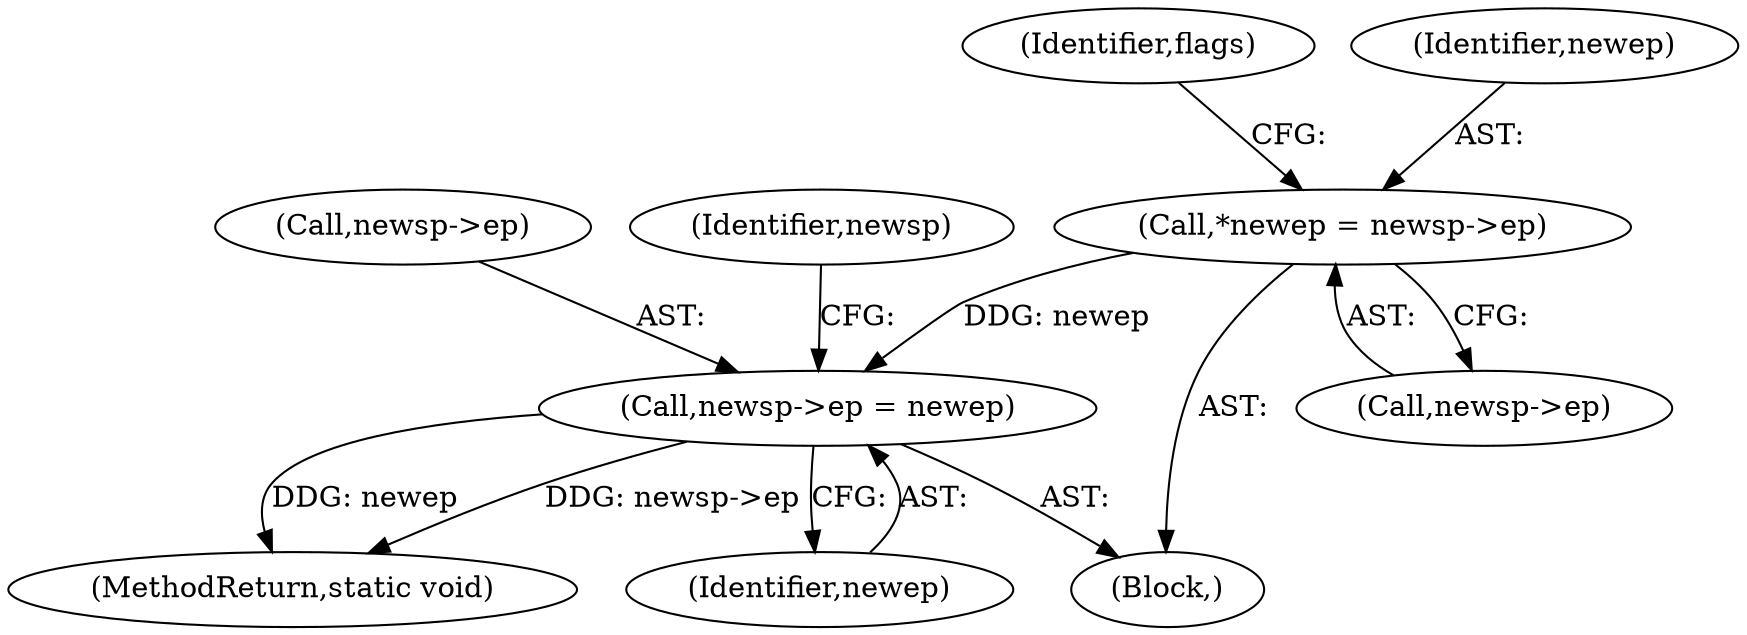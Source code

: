 digraph "0_linux_ea2bc483ff5caada7c4aa0d5fbf87d3a6590273d@pointer" {
"1000161" [label="(Call,newsp->ep = newep)"];
"1000132" [label="(Call,*newep = newsp->ep)"];
"1000161" [label="(Call,newsp->ep = newep)"];
"1000134" [label="(Call,newsp->ep)"];
"1000132" [label="(Call,*newep = newsp->ep)"];
"1000119" [label="(Block,)"];
"1000396" [label="(MethodReturn,static void)"];
"1000162" [label="(Call,newsp->ep)"];
"1000142" [label="(Identifier,flags)"];
"1000168" [label="(Identifier,newsp)"];
"1000133" [label="(Identifier,newep)"];
"1000165" [label="(Identifier,newep)"];
"1000161" -> "1000119"  [label="AST: "];
"1000161" -> "1000165"  [label="CFG: "];
"1000162" -> "1000161"  [label="AST: "];
"1000165" -> "1000161"  [label="AST: "];
"1000168" -> "1000161"  [label="CFG: "];
"1000161" -> "1000396"  [label="DDG: newsp->ep"];
"1000161" -> "1000396"  [label="DDG: newep"];
"1000132" -> "1000161"  [label="DDG: newep"];
"1000132" -> "1000119"  [label="AST: "];
"1000132" -> "1000134"  [label="CFG: "];
"1000133" -> "1000132"  [label="AST: "];
"1000134" -> "1000132"  [label="AST: "];
"1000142" -> "1000132"  [label="CFG: "];
}
